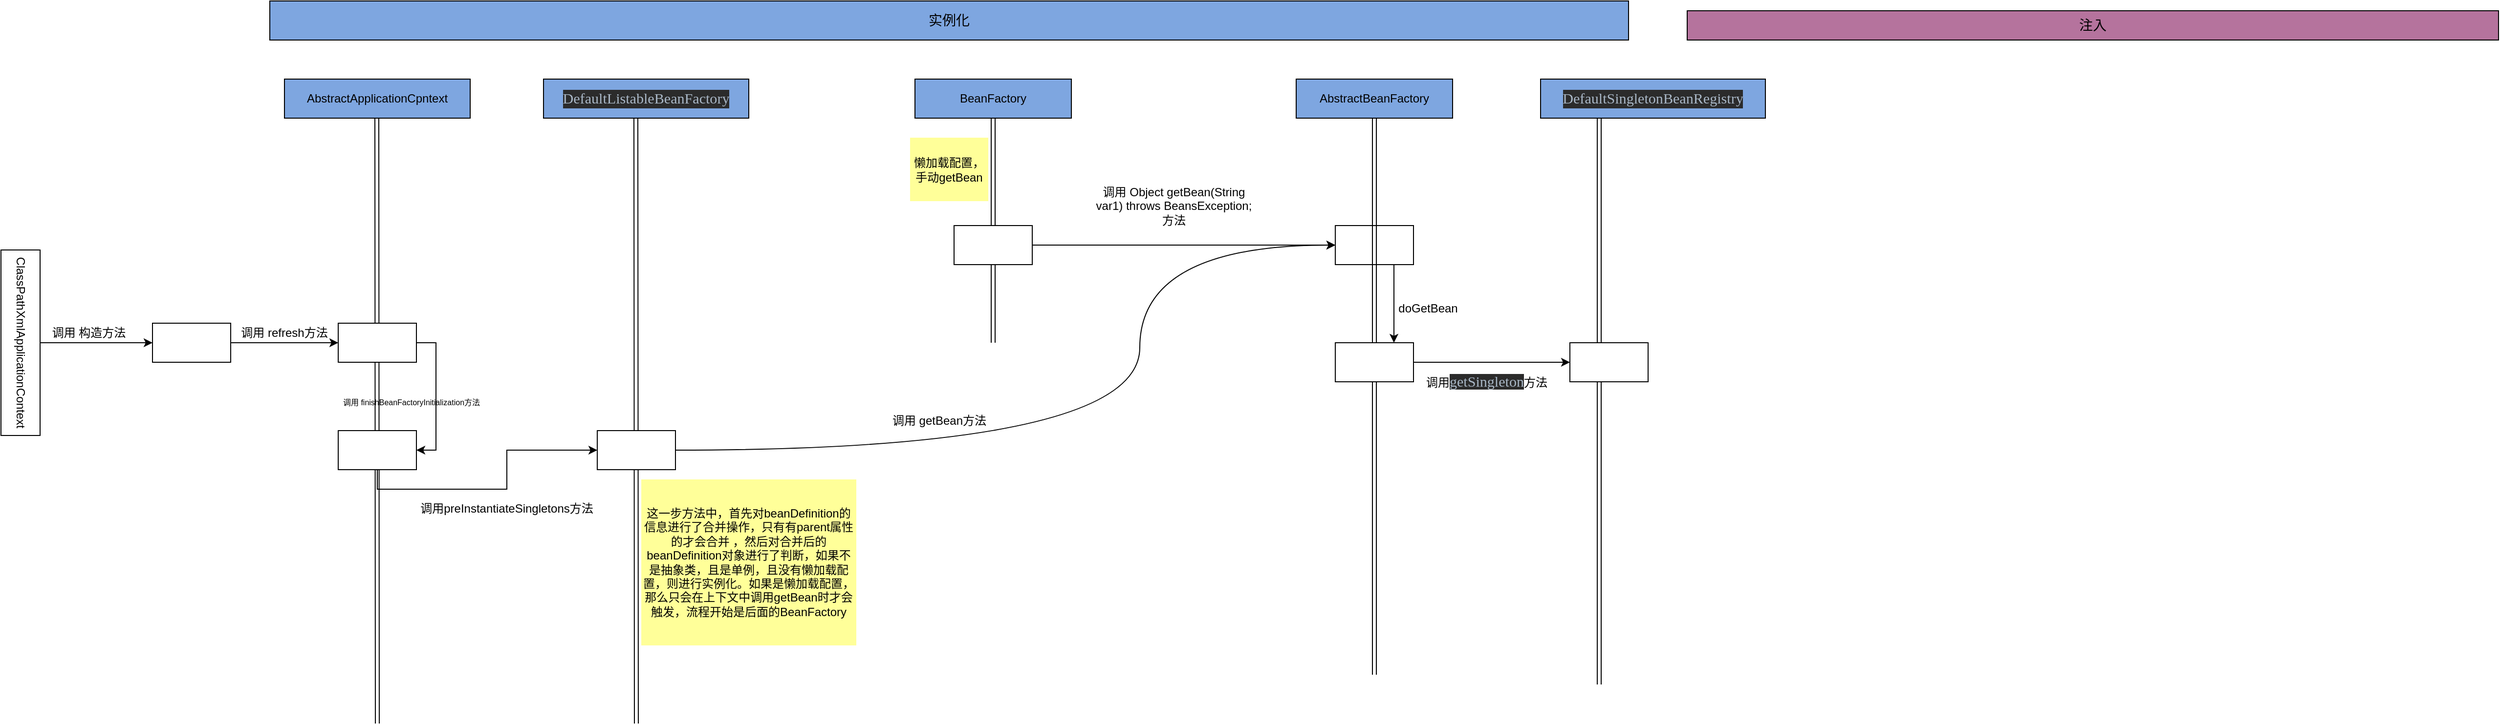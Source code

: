<mxfile version="14.5.3" type="github">
  <diagram name="Page-1" id="74e2e168-ea6b-b213-b513-2b3c1d86103e">
    <mxGraphModel dx="3402" dy="1122" grid="1" gridSize="10" guides="1" tooltips="1" connect="1" arrows="1" fold="1" page="1" pageScale="1" pageWidth="1100" pageHeight="850" background="#ffffff" math="0" shadow="0">
      <root>
        <mxCell id="0" />
        <mxCell id="1" parent="0" />
        <mxCell id="Ys9GMCc9Vko_Eex2yi7Q-30" style="rounded=0;orthogonalLoop=1;jettySize=auto;html=1;shape=link;" edge="1" parent="1">
          <mxGeometry relative="1" as="geometry">
            <mxPoint x="600" y="720" as="targetPoint" />
            <mxPoint x="600" y="140" as="sourcePoint" />
          </mxGeometry>
        </mxCell>
        <mxCell id="Ys9GMCc9Vko_Eex2yi7Q-17" style="rounded=0;orthogonalLoop=1;jettySize=auto;html=1;shape=link;" edge="1" parent="1">
          <mxGeometry relative="1" as="geometry">
            <mxPoint x="-385" y="760" as="targetPoint" />
            <mxPoint x="-385.5" y="140" as="sourcePoint" />
          </mxGeometry>
        </mxCell>
        <mxCell id="Ys9GMCc9Vko_Eex2yi7Q-11" style="rounded=0;orthogonalLoop=1;jettySize=auto;html=1;shape=link;" edge="1" parent="1">
          <mxGeometry relative="1" as="geometry">
            <mxPoint x="-650" y="760" as="targetPoint" />
            <mxPoint x="-650.5" y="140" as="sourcePoint" />
          </mxGeometry>
        </mxCell>
        <mxCell id="Zn10XZDvXmqRQ1icz6eG-1" value="&lt;font style=&quot;font-size: 14px&quot;&gt;实例化&lt;/font&gt;" style="rounded=0;whiteSpace=wrap;html=1;fillColor=#7EA6E0;" parent="1" vertex="1">
          <mxGeometry x="-760" y="20" width="1390" height="40" as="geometry" />
        </mxCell>
        <mxCell id="Zn10XZDvXmqRQ1icz6eG-2" value="&lt;font style=&quot;font-size: 14px&quot;&gt;注入&lt;/font&gt;" style="rounded=0;whiteSpace=wrap;html=1;fillColor=#B5739D;" parent="1" vertex="1">
          <mxGeometry x="690" y="30" width="830" height="30" as="geometry" />
        </mxCell>
        <mxCell id="Zn10XZDvXmqRQ1icz6eG-6" style="rounded=0;orthogonalLoop=1;jettySize=auto;html=1;shape=link;" parent="1" source="Zn10XZDvXmqRQ1icz6eG-4" edge="1">
          <mxGeometry relative="1" as="geometry">
            <mxPoint x="-20" y="370" as="targetPoint" />
            <Array as="points">
              <mxPoint x="-20" y="370" />
            </Array>
          </mxGeometry>
        </mxCell>
        <mxCell id="Zn10XZDvXmqRQ1icz6eG-4" value="BeanFactory" style="rounded=0;whiteSpace=wrap;html=1;fillColor=#7EA6E0;" parent="1" vertex="1">
          <mxGeometry x="-100" y="100" width="160" height="40" as="geometry" />
        </mxCell>
        <mxCell id="Zn10XZDvXmqRQ1icz6eG-10" style="edgeStyle=none;rounded=0;orthogonalLoop=1;jettySize=auto;html=1;exitX=1;exitY=0.5;exitDx=0;exitDy=0;entryX=0;entryY=0.5;entryDx=0;entryDy=0;" parent="1" source="Zn10XZDvXmqRQ1icz6eG-5" target="Zn10XZDvXmqRQ1icz6eG-9" edge="1">
          <mxGeometry relative="1" as="geometry" />
        </mxCell>
        <mxCell id="Zn10XZDvXmqRQ1icz6eG-5" value="" style="rounded=0;whiteSpace=wrap;html=1;fillColor=#FFFFFF;" parent="1" vertex="1">
          <mxGeometry x="-60" y="250" width="80" height="40" as="geometry" />
        </mxCell>
        <mxCell id="Zn10XZDvXmqRQ1icz6eG-7" value="AbstractBeanFactory" style="rounded=0;whiteSpace=wrap;html=1;fillColor=#7EA6E0;" parent="1" vertex="1">
          <mxGeometry x="290" y="100" width="160" height="40" as="geometry" />
        </mxCell>
        <mxCell id="Zn10XZDvXmqRQ1icz6eG-8" value="调用&amp;nbsp;Object getBean(String var1) throws BeansException;方法" style="text;html=1;strokeColor=none;fillColor=none;align=center;verticalAlign=middle;whiteSpace=wrap;rounded=0;" parent="1" vertex="1">
          <mxGeometry x="80" y="190" width="170" height="80" as="geometry" />
        </mxCell>
        <mxCell id="Zn10XZDvXmqRQ1icz6eG-16" style="edgeStyle=none;rounded=0;orthogonalLoop=1;jettySize=auto;html=1;exitX=0.75;exitY=1;exitDx=0;exitDy=0;entryX=0.75;entryY=0;entryDx=0;entryDy=0;" parent="1" source="Zn10XZDvXmqRQ1icz6eG-9" target="Zn10XZDvXmqRQ1icz6eG-14" edge="1">
          <mxGeometry relative="1" as="geometry" />
        </mxCell>
        <mxCell id="Zn10XZDvXmqRQ1icz6eG-9" value="" style="rounded=0;whiteSpace=wrap;html=1;fillColor=#FFFFFF;" parent="1" vertex="1">
          <mxGeometry x="330" y="250" width="80" height="40" as="geometry" />
        </mxCell>
        <mxCell id="Zn10XZDvXmqRQ1icz6eG-13" style="rounded=0;orthogonalLoop=1;jettySize=auto;html=1;shape=link;" parent="1" source="Zn10XZDvXmqRQ1icz6eG-14" edge="1">
          <mxGeometry relative="1" as="geometry">
            <mxPoint x="370" y="710" as="targetPoint" />
            <mxPoint x="539.5" y="170" as="sourcePoint" />
          </mxGeometry>
        </mxCell>
        <mxCell id="Ys9GMCc9Vko_Eex2yi7Q-28" style="edgeStyle=orthogonalEdgeStyle;curved=1;rounded=0;orthogonalLoop=1;jettySize=auto;html=1;exitX=1;exitY=0.5;exitDx=0;exitDy=0;entryX=0;entryY=0.5;entryDx=0;entryDy=0;" edge="1" parent="1" source="Zn10XZDvXmqRQ1icz6eG-14" target="Ys9GMCc9Vko_Eex2yi7Q-27">
          <mxGeometry relative="1" as="geometry" />
        </mxCell>
        <mxCell id="Zn10XZDvXmqRQ1icz6eG-14" value="" style="rounded=0;whiteSpace=wrap;html=1;fillColor=#FFFFFF;" parent="1" vertex="1">
          <mxGeometry x="330" y="370" width="80" height="40" as="geometry" />
        </mxCell>
        <mxCell id="Zn10XZDvXmqRQ1icz6eG-15" style="rounded=0;orthogonalLoop=1;jettySize=auto;html=1;shape=link;exitX=0.5;exitY=1;exitDx=0;exitDy=0;" parent="1" target="Zn10XZDvXmqRQ1icz6eG-14" edge="1" source="Zn10XZDvXmqRQ1icz6eG-7">
          <mxGeometry relative="1" as="geometry">
            <mxPoint x="540" y="710" as="targetPoint" />
            <mxPoint x="539.5" y="170" as="sourcePoint" />
            <Array as="points">
              <mxPoint x="370" y="270" />
            </Array>
          </mxGeometry>
        </mxCell>
        <mxCell id="Zn10XZDvXmqRQ1icz6eG-18" value="doGetBean" style="text;html=1;strokeColor=none;fillColor=none;align=center;verticalAlign=middle;whiteSpace=wrap;rounded=0;" parent="1" vertex="1">
          <mxGeometry x="390" y="330" width="70" height="10" as="geometry" />
        </mxCell>
        <mxCell id="Ys9GMCc9Vko_Eex2yi7Q-5" style="edgeStyle=orthogonalEdgeStyle;rounded=0;orthogonalLoop=1;jettySize=auto;html=1;entryX=0;entryY=0.5;entryDx=0;entryDy=0;" edge="1" parent="1" source="Ys9GMCc9Vko_Eex2yi7Q-2" target="Ys9GMCc9Vko_Eex2yi7Q-4">
          <mxGeometry relative="1" as="geometry" />
        </mxCell>
        <mxCell id="Ys9GMCc9Vko_Eex2yi7Q-2" value="ClassPathXmlApplicationContext" style="rounded=0;whiteSpace=wrap;html=1;fillColor=#FFFFFF;rotation=90;" vertex="1" parent="1">
          <mxGeometry x="-1110" y="350" width="190" height="40" as="geometry" />
        </mxCell>
        <mxCell id="Ys9GMCc9Vko_Eex2yi7Q-9" style="edgeStyle=orthogonalEdgeStyle;rounded=0;orthogonalLoop=1;jettySize=auto;html=1;exitX=1;exitY=0.5;exitDx=0;exitDy=0;entryX=0;entryY=0.5;entryDx=0;entryDy=0;" edge="1" parent="1" source="Ys9GMCc9Vko_Eex2yi7Q-4" target="Ys9GMCc9Vko_Eex2yi7Q-8">
          <mxGeometry relative="1" as="geometry" />
        </mxCell>
        <mxCell id="Ys9GMCc9Vko_Eex2yi7Q-4" value="" style="rounded=0;whiteSpace=wrap;html=1;fillColor=#FFFFFF;" vertex="1" parent="1">
          <mxGeometry x="-880" y="350" width="80" height="40" as="geometry" />
        </mxCell>
        <mxCell id="Ys9GMCc9Vko_Eex2yi7Q-6" value="调用&amp;nbsp;构造方法" style="text;html=1;strokeColor=none;fillColor=none;align=center;verticalAlign=middle;whiteSpace=wrap;rounded=0;" vertex="1" parent="1">
          <mxGeometry x="-1030" y="320" width="170" height="80" as="geometry" />
        </mxCell>
        <mxCell id="Ys9GMCc9Vko_Eex2yi7Q-7" value="AbstractApplicationCpntext" style="rounded=0;whiteSpace=wrap;html=1;fillColor=#7EA6E0;rotation=0;" vertex="1" parent="1">
          <mxGeometry x="-745" y="100" width="190" height="40" as="geometry" />
        </mxCell>
        <mxCell id="Ys9GMCc9Vko_Eex2yi7Q-13" style="edgeStyle=orthogonalEdgeStyle;rounded=0;orthogonalLoop=1;jettySize=auto;html=1;exitX=1;exitY=0.5;exitDx=0;exitDy=0;entryX=1;entryY=0.5;entryDx=0;entryDy=0;" edge="1" parent="1" source="Ys9GMCc9Vko_Eex2yi7Q-8" target="Ys9GMCc9Vko_Eex2yi7Q-12">
          <mxGeometry relative="1" as="geometry" />
        </mxCell>
        <mxCell id="Ys9GMCc9Vko_Eex2yi7Q-8" value="" style="rounded=0;whiteSpace=wrap;html=1;fillColor=#FFFFFF;" vertex="1" parent="1">
          <mxGeometry x="-690" y="350" width="80" height="40" as="geometry" />
        </mxCell>
        <mxCell id="Ys9GMCc9Vko_Eex2yi7Q-10" value="调用 refresh方法" style="text;html=1;strokeColor=none;fillColor=none;align=center;verticalAlign=middle;whiteSpace=wrap;rounded=0;" vertex="1" parent="1">
          <mxGeometry x="-830" y="320" width="170" height="80" as="geometry" />
        </mxCell>
        <mxCell id="Ys9GMCc9Vko_Eex2yi7Q-18" style="edgeStyle=orthogonalEdgeStyle;rounded=0;orthogonalLoop=1;jettySize=auto;html=1;exitX=0.5;exitY=1;exitDx=0;exitDy=0;" edge="1" parent="1" source="Ys9GMCc9Vko_Eex2yi7Q-12" target="Ys9GMCc9Vko_Eex2yi7Q-16">
          <mxGeometry relative="1" as="geometry" />
        </mxCell>
        <mxCell id="Ys9GMCc9Vko_Eex2yi7Q-12" value="" style="rounded=0;whiteSpace=wrap;html=1;fillColor=#FFFFFF;" vertex="1" parent="1">
          <mxGeometry x="-690" y="460" width="80" height="40" as="geometry" />
        </mxCell>
        <mxCell id="Ys9GMCc9Vko_Eex2yi7Q-14" value="&lt;font style=&quot;font-size: 8px&quot;&gt;调用&amp;nbsp;finishBeanFactoryInitialization方法&lt;/font&gt;" style="text;html=1;strokeColor=none;fillColor=none;align=center;verticalAlign=middle;whiteSpace=wrap;rounded=0;" vertex="1" parent="1">
          <mxGeometry x="-700" y="380" width="170" height="100" as="geometry" />
        </mxCell>
        <mxCell id="Ys9GMCc9Vko_Eex2yi7Q-15" value="&lt;pre style=&quot;background-color: #2b2b2b ; color: #a9b7c6 ; font-family: &amp;#34;jetbrains mono&amp;#34; ; font-size: 11.3pt&quot;&gt;DefaultListableBeanFactory&lt;/pre&gt;" style="rounded=0;whiteSpace=wrap;html=1;fillColor=#7EA6E0;rotation=0;" vertex="1" parent="1">
          <mxGeometry x="-480" y="100" width="210" height="40" as="geometry" />
        </mxCell>
        <mxCell id="Ys9GMCc9Vko_Eex2yi7Q-21" style="edgeStyle=orthogonalEdgeStyle;rounded=0;orthogonalLoop=1;jettySize=auto;html=1;exitX=1;exitY=0.5;exitDx=0;exitDy=0;entryX=0;entryY=0.5;entryDx=0;entryDy=0;curved=1;" edge="1" parent="1" source="Ys9GMCc9Vko_Eex2yi7Q-16" target="Zn10XZDvXmqRQ1icz6eG-9">
          <mxGeometry relative="1" as="geometry">
            <Array as="points">
              <mxPoint x="130" y="480" />
              <mxPoint x="130" y="270" />
            </Array>
          </mxGeometry>
        </mxCell>
        <mxCell id="Ys9GMCc9Vko_Eex2yi7Q-16" value="" style="rounded=0;whiteSpace=wrap;html=1;fillColor=#FFFFFF;" vertex="1" parent="1">
          <mxGeometry x="-425" y="460" width="80" height="40" as="geometry" />
        </mxCell>
        <mxCell id="Ys9GMCc9Vko_Eex2yi7Q-19" value="调用preInstantiateSingletons方法" style="text;html=1;strokeColor=none;fillColor=none;align=center;verticalAlign=middle;whiteSpace=wrap;rounded=0;" vertex="1" parent="1">
          <mxGeometry x="-610" y="520" width="185" height="40" as="geometry" />
        </mxCell>
        <mxCell id="Ys9GMCc9Vko_Eex2yi7Q-22" value="调用 getBean方法" style="text;html=1;strokeColor=none;fillColor=none;align=center;verticalAlign=middle;whiteSpace=wrap;rounded=0;" vertex="1" parent="1">
          <mxGeometry x="-160" y="410" width="170" height="80" as="geometry" />
        </mxCell>
        <mxCell id="Ys9GMCc9Vko_Eex2yi7Q-23" value="这一步方法中，首先对beanDefinition的信息进行了合并操作，只有有parent属性的才会合并 ，然后对合并后的beanDefinition对象进行了判断，如果不是抽象类，且是单例，且没有懒加载配置，则进行实例化。如果是懒加载配置，那么只会在上下文中调用getBean时才会触发，流程开始是后面的BeanFactory" style="text;html=1;strokeColor=none;fillColor=#FFFF99;align=center;verticalAlign=middle;whiteSpace=wrap;rounded=0;" vertex="1" parent="1">
          <mxGeometry x="-380" y="510" width="220" height="170" as="geometry" />
        </mxCell>
        <mxCell id="Ys9GMCc9Vko_Eex2yi7Q-25" value="懒加载配置，手动getBean" style="text;html=1;strokeColor=none;fillColor=#FFFF99;align=center;verticalAlign=middle;whiteSpace=wrap;rounded=0;" vertex="1" parent="1">
          <mxGeometry x="-105" y="160" width="80" height="65" as="geometry" />
        </mxCell>
        <mxCell id="Ys9GMCc9Vko_Eex2yi7Q-26" value="&lt;pre style=&quot;background-color: #2b2b2b ; color: #a9b7c6 ; font-family: &amp;quot;jetbrains mono&amp;quot; ; font-size: 11.3pt&quot;&gt;DefaultSingletonBeanRegistry&lt;/pre&gt;" style="rounded=0;whiteSpace=wrap;html=1;fillColor=#7EA6E0;" vertex="1" parent="1">
          <mxGeometry x="540" y="100" width="230" height="40" as="geometry" />
        </mxCell>
        <mxCell id="Ys9GMCc9Vko_Eex2yi7Q-27" value="" style="rounded=0;whiteSpace=wrap;html=1;fillColor=#FFFFFF;" vertex="1" parent="1">
          <mxGeometry x="570" y="370" width="80" height="40" as="geometry" />
        </mxCell>
        <mxCell id="Ys9GMCc9Vko_Eex2yi7Q-29" value="调用&lt;span style=&quot;background-color: rgb(43 , 43 , 43) ; color: rgb(169 , 183 , 198) ; font-family: &amp;#34;jetbrains mono&amp;#34; ; font-size: 11.3pt&quot;&gt;getSingleton&lt;/span&gt;&lt;span&gt;方法&lt;/span&gt;" style="text;html=1;strokeColor=none;fillColor=none;align=center;verticalAlign=middle;whiteSpace=wrap;rounded=0;" vertex="1" parent="1">
          <mxGeometry x="400" y="370" width="170" height="80" as="geometry" />
        </mxCell>
      </root>
    </mxGraphModel>
  </diagram>
</mxfile>
